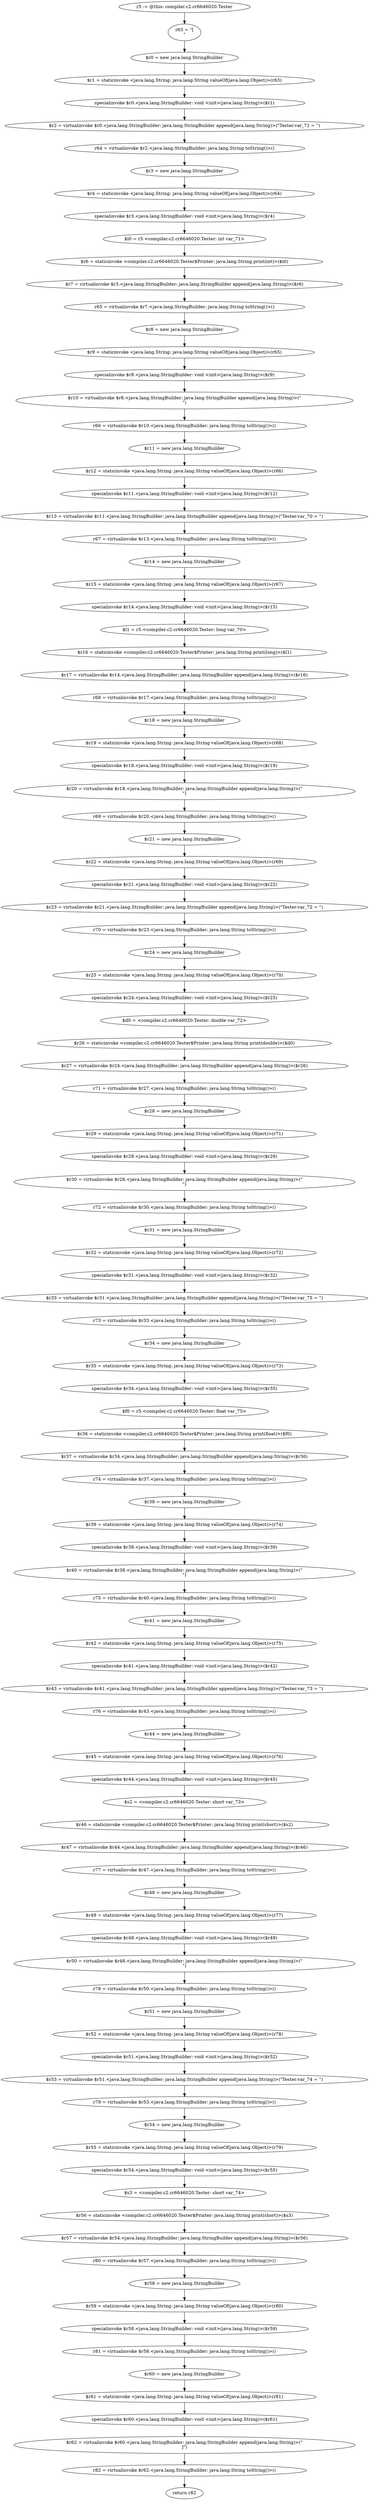 digraph "unitGraph" {
    "r5 := @this: compiler.c2.cr6646020.Tester"
    "r63 = \"[\n\""
    "$r0 = new java.lang.StringBuilder"
    "$r1 = staticinvoke <java.lang.String: java.lang.String valueOf(java.lang.Object)>(r63)"
    "specialinvoke $r0.<java.lang.StringBuilder: void <init>(java.lang.String)>($r1)"
    "$r2 = virtualinvoke $r0.<java.lang.StringBuilder: java.lang.StringBuilder append(java.lang.String)>(\"Tester.var_71 = \")"
    "r64 = virtualinvoke $r2.<java.lang.StringBuilder: java.lang.String toString()>()"
    "$r3 = new java.lang.StringBuilder"
    "$r4 = staticinvoke <java.lang.String: java.lang.String valueOf(java.lang.Object)>(r64)"
    "specialinvoke $r3.<java.lang.StringBuilder: void <init>(java.lang.String)>($r4)"
    "$i0 = r5.<compiler.c2.cr6646020.Tester: int var_71>"
    "$r6 = staticinvoke <compiler.c2.cr6646020.Tester$Printer: java.lang.String print(int)>($i0)"
    "$r7 = virtualinvoke $r3.<java.lang.StringBuilder: java.lang.StringBuilder append(java.lang.String)>($r6)"
    "r65 = virtualinvoke $r7.<java.lang.StringBuilder: java.lang.String toString()>()"
    "$r8 = new java.lang.StringBuilder"
    "$r9 = staticinvoke <java.lang.String: java.lang.String valueOf(java.lang.Object)>(r65)"
    "specialinvoke $r8.<java.lang.StringBuilder: void <init>(java.lang.String)>($r9)"
    "$r10 = virtualinvoke $r8.<java.lang.StringBuilder: java.lang.StringBuilder append(java.lang.String)>(\"\n\")"
    "r66 = virtualinvoke $r10.<java.lang.StringBuilder: java.lang.String toString()>()"
    "$r11 = new java.lang.StringBuilder"
    "$r12 = staticinvoke <java.lang.String: java.lang.String valueOf(java.lang.Object)>(r66)"
    "specialinvoke $r11.<java.lang.StringBuilder: void <init>(java.lang.String)>($r12)"
    "$r13 = virtualinvoke $r11.<java.lang.StringBuilder: java.lang.StringBuilder append(java.lang.String)>(\"Tester.var_70 = \")"
    "r67 = virtualinvoke $r13.<java.lang.StringBuilder: java.lang.String toString()>()"
    "$r14 = new java.lang.StringBuilder"
    "$r15 = staticinvoke <java.lang.String: java.lang.String valueOf(java.lang.Object)>(r67)"
    "specialinvoke $r14.<java.lang.StringBuilder: void <init>(java.lang.String)>($r15)"
    "$l1 = r5.<compiler.c2.cr6646020.Tester: long var_70>"
    "$r16 = staticinvoke <compiler.c2.cr6646020.Tester$Printer: java.lang.String print(long)>($l1)"
    "$r17 = virtualinvoke $r14.<java.lang.StringBuilder: java.lang.StringBuilder append(java.lang.String)>($r16)"
    "r68 = virtualinvoke $r17.<java.lang.StringBuilder: java.lang.String toString()>()"
    "$r18 = new java.lang.StringBuilder"
    "$r19 = staticinvoke <java.lang.String: java.lang.String valueOf(java.lang.Object)>(r68)"
    "specialinvoke $r18.<java.lang.StringBuilder: void <init>(java.lang.String)>($r19)"
    "$r20 = virtualinvoke $r18.<java.lang.StringBuilder: java.lang.StringBuilder append(java.lang.String)>(\"\n\")"
    "r69 = virtualinvoke $r20.<java.lang.StringBuilder: java.lang.String toString()>()"
    "$r21 = new java.lang.StringBuilder"
    "$r22 = staticinvoke <java.lang.String: java.lang.String valueOf(java.lang.Object)>(r69)"
    "specialinvoke $r21.<java.lang.StringBuilder: void <init>(java.lang.String)>($r22)"
    "$r23 = virtualinvoke $r21.<java.lang.StringBuilder: java.lang.StringBuilder append(java.lang.String)>(\"Tester.var_72 = \")"
    "r70 = virtualinvoke $r23.<java.lang.StringBuilder: java.lang.String toString()>()"
    "$r24 = new java.lang.StringBuilder"
    "$r25 = staticinvoke <java.lang.String: java.lang.String valueOf(java.lang.Object)>(r70)"
    "specialinvoke $r24.<java.lang.StringBuilder: void <init>(java.lang.String)>($r25)"
    "$d0 = <compiler.c2.cr6646020.Tester: double var_72>"
    "$r26 = staticinvoke <compiler.c2.cr6646020.Tester$Printer: java.lang.String print(double)>($d0)"
    "$r27 = virtualinvoke $r24.<java.lang.StringBuilder: java.lang.StringBuilder append(java.lang.String)>($r26)"
    "r71 = virtualinvoke $r27.<java.lang.StringBuilder: java.lang.String toString()>()"
    "$r28 = new java.lang.StringBuilder"
    "$r29 = staticinvoke <java.lang.String: java.lang.String valueOf(java.lang.Object)>(r71)"
    "specialinvoke $r28.<java.lang.StringBuilder: void <init>(java.lang.String)>($r29)"
    "$r30 = virtualinvoke $r28.<java.lang.StringBuilder: java.lang.StringBuilder append(java.lang.String)>(\"\n\")"
    "r72 = virtualinvoke $r30.<java.lang.StringBuilder: java.lang.String toString()>()"
    "$r31 = new java.lang.StringBuilder"
    "$r32 = staticinvoke <java.lang.String: java.lang.String valueOf(java.lang.Object)>(r72)"
    "specialinvoke $r31.<java.lang.StringBuilder: void <init>(java.lang.String)>($r32)"
    "$r33 = virtualinvoke $r31.<java.lang.StringBuilder: java.lang.StringBuilder append(java.lang.String)>(\"Tester.var_75 = \")"
    "r73 = virtualinvoke $r33.<java.lang.StringBuilder: java.lang.String toString()>()"
    "$r34 = new java.lang.StringBuilder"
    "$r35 = staticinvoke <java.lang.String: java.lang.String valueOf(java.lang.Object)>(r73)"
    "specialinvoke $r34.<java.lang.StringBuilder: void <init>(java.lang.String)>($r35)"
    "$f0 = r5.<compiler.c2.cr6646020.Tester: float var_75>"
    "$r36 = staticinvoke <compiler.c2.cr6646020.Tester$Printer: java.lang.String print(float)>($f0)"
    "$r37 = virtualinvoke $r34.<java.lang.StringBuilder: java.lang.StringBuilder append(java.lang.String)>($r36)"
    "r74 = virtualinvoke $r37.<java.lang.StringBuilder: java.lang.String toString()>()"
    "$r38 = new java.lang.StringBuilder"
    "$r39 = staticinvoke <java.lang.String: java.lang.String valueOf(java.lang.Object)>(r74)"
    "specialinvoke $r38.<java.lang.StringBuilder: void <init>(java.lang.String)>($r39)"
    "$r40 = virtualinvoke $r38.<java.lang.StringBuilder: java.lang.StringBuilder append(java.lang.String)>(\"\n\")"
    "r75 = virtualinvoke $r40.<java.lang.StringBuilder: java.lang.String toString()>()"
    "$r41 = new java.lang.StringBuilder"
    "$r42 = staticinvoke <java.lang.String: java.lang.String valueOf(java.lang.Object)>(r75)"
    "specialinvoke $r41.<java.lang.StringBuilder: void <init>(java.lang.String)>($r42)"
    "$r43 = virtualinvoke $r41.<java.lang.StringBuilder: java.lang.StringBuilder append(java.lang.String)>(\"Tester.var_73 = \")"
    "r76 = virtualinvoke $r43.<java.lang.StringBuilder: java.lang.String toString()>()"
    "$r44 = new java.lang.StringBuilder"
    "$r45 = staticinvoke <java.lang.String: java.lang.String valueOf(java.lang.Object)>(r76)"
    "specialinvoke $r44.<java.lang.StringBuilder: void <init>(java.lang.String)>($r45)"
    "$s2 = <compiler.c2.cr6646020.Tester: short var_73>"
    "$r46 = staticinvoke <compiler.c2.cr6646020.Tester$Printer: java.lang.String print(short)>($s2)"
    "$r47 = virtualinvoke $r44.<java.lang.StringBuilder: java.lang.StringBuilder append(java.lang.String)>($r46)"
    "r77 = virtualinvoke $r47.<java.lang.StringBuilder: java.lang.String toString()>()"
    "$r48 = new java.lang.StringBuilder"
    "$r49 = staticinvoke <java.lang.String: java.lang.String valueOf(java.lang.Object)>(r77)"
    "specialinvoke $r48.<java.lang.StringBuilder: void <init>(java.lang.String)>($r49)"
    "$r50 = virtualinvoke $r48.<java.lang.StringBuilder: java.lang.StringBuilder append(java.lang.String)>(\"\n\")"
    "r78 = virtualinvoke $r50.<java.lang.StringBuilder: java.lang.String toString()>()"
    "$r51 = new java.lang.StringBuilder"
    "$r52 = staticinvoke <java.lang.String: java.lang.String valueOf(java.lang.Object)>(r78)"
    "specialinvoke $r51.<java.lang.StringBuilder: void <init>(java.lang.String)>($r52)"
    "$r53 = virtualinvoke $r51.<java.lang.StringBuilder: java.lang.StringBuilder append(java.lang.String)>(\"Tester.var_74 = \")"
    "r79 = virtualinvoke $r53.<java.lang.StringBuilder: java.lang.String toString()>()"
    "$r54 = new java.lang.StringBuilder"
    "$r55 = staticinvoke <java.lang.String: java.lang.String valueOf(java.lang.Object)>(r79)"
    "specialinvoke $r54.<java.lang.StringBuilder: void <init>(java.lang.String)>($r55)"
    "$s3 = <compiler.c2.cr6646020.Tester: short var_74>"
    "$r56 = staticinvoke <compiler.c2.cr6646020.Tester$Printer: java.lang.String print(short)>($s3)"
    "$r57 = virtualinvoke $r54.<java.lang.StringBuilder: java.lang.StringBuilder append(java.lang.String)>($r56)"
    "r80 = virtualinvoke $r57.<java.lang.StringBuilder: java.lang.String toString()>()"
    "$r58 = new java.lang.StringBuilder"
    "$r59 = staticinvoke <java.lang.String: java.lang.String valueOf(java.lang.Object)>(r80)"
    "specialinvoke $r58.<java.lang.StringBuilder: void <init>(java.lang.String)>($r59)"
    "r81 = virtualinvoke $r58.<java.lang.StringBuilder: java.lang.String toString()>()"
    "$r60 = new java.lang.StringBuilder"
    "$r61 = staticinvoke <java.lang.String: java.lang.String valueOf(java.lang.Object)>(r81)"
    "specialinvoke $r60.<java.lang.StringBuilder: void <init>(java.lang.String)>($r61)"
    "$r62 = virtualinvoke $r60.<java.lang.StringBuilder: java.lang.StringBuilder append(java.lang.String)>(\"\n]\")"
    "r82 = virtualinvoke $r62.<java.lang.StringBuilder: java.lang.String toString()>()"
    "return r82"
    "r5 := @this: compiler.c2.cr6646020.Tester"->"r63 = \"[\n\"";
    "r63 = \"[\n\""->"$r0 = new java.lang.StringBuilder";
    "$r0 = new java.lang.StringBuilder"->"$r1 = staticinvoke <java.lang.String: java.lang.String valueOf(java.lang.Object)>(r63)";
    "$r1 = staticinvoke <java.lang.String: java.lang.String valueOf(java.lang.Object)>(r63)"->"specialinvoke $r0.<java.lang.StringBuilder: void <init>(java.lang.String)>($r1)";
    "specialinvoke $r0.<java.lang.StringBuilder: void <init>(java.lang.String)>($r1)"->"$r2 = virtualinvoke $r0.<java.lang.StringBuilder: java.lang.StringBuilder append(java.lang.String)>(\"Tester.var_71 = \")";
    "$r2 = virtualinvoke $r0.<java.lang.StringBuilder: java.lang.StringBuilder append(java.lang.String)>(\"Tester.var_71 = \")"->"r64 = virtualinvoke $r2.<java.lang.StringBuilder: java.lang.String toString()>()";
    "r64 = virtualinvoke $r2.<java.lang.StringBuilder: java.lang.String toString()>()"->"$r3 = new java.lang.StringBuilder";
    "$r3 = new java.lang.StringBuilder"->"$r4 = staticinvoke <java.lang.String: java.lang.String valueOf(java.lang.Object)>(r64)";
    "$r4 = staticinvoke <java.lang.String: java.lang.String valueOf(java.lang.Object)>(r64)"->"specialinvoke $r3.<java.lang.StringBuilder: void <init>(java.lang.String)>($r4)";
    "specialinvoke $r3.<java.lang.StringBuilder: void <init>(java.lang.String)>($r4)"->"$i0 = r5.<compiler.c2.cr6646020.Tester: int var_71>";
    "$i0 = r5.<compiler.c2.cr6646020.Tester: int var_71>"->"$r6 = staticinvoke <compiler.c2.cr6646020.Tester$Printer: java.lang.String print(int)>($i0)";
    "$r6 = staticinvoke <compiler.c2.cr6646020.Tester$Printer: java.lang.String print(int)>($i0)"->"$r7 = virtualinvoke $r3.<java.lang.StringBuilder: java.lang.StringBuilder append(java.lang.String)>($r6)";
    "$r7 = virtualinvoke $r3.<java.lang.StringBuilder: java.lang.StringBuilder append(java.lang.String)>($r6)"->"r65 = virtualinvoke $r7.<java.lang.StringBuilder: java.lang.String toString()>()";
    "r65 = virtualinvoke $r7.<java.lang.StringBuilder: java.lang.String toString()>()"->"$r8 = new java.lang.StringBuilder";
    "$r8 = new java.lang.StringBuilder"->"$r9 = staticinvoke <java.lang.String: java.lang.String valueOf(java.lang.Object)>(r65)";
    "$r9 = staticinvoke <java.lang.String: java.lang.String valueOf(java.lang.Object)>(r65)"->"specialinvoke $r8.<java.lang.StringBuilder: void <init>(java.lang.String)>($r9)";
    "specialinvoke $r8.<java.lang.StringBuilder: void <init>(java.lang.String)>($r9)"->"$r10 = virtualinvoke $r8.<java.lang.StringBuilder: java.lang.StringBuilder append(java.lang.String)>(\"\n\")";
    "$r10 = virtualinvoke $r8.<java.lang.StringBuilder: java.lang.StringBuilder append(java.lang.String)>(\"\n\")"->"r66 = virtualinvoke $r10.<java.lang.StringBuilder: java.lang.String toString()>()";
    "r66 = virtualinvoke $r10.<java.lang.StringBuilder: java.lang.String toString()>()"->"$r11 = new java.lang.StringBuilder";
    "$r11 = new java.lang.StringBuilder"->"$r12 = staticinvoke <java.lang.String: java.lang.String valueOf(java.lang.Object)>(r66)";
    "$r12 = staticinvoke <java.lang.String: java.lang.String valueOf(java.lang.Object)>(r66)"->"specialinvoke $r11.<java.lang.StringBuilder: void <init>(java.lang.String)>($r12)";
    "specialinvoke $r11.<java.lang.StringBuilder: void <init>(java.lang.String)>($r12)"->"$r13 = virtualinvoke $r11.<java.lang.StringBuilder: java.lang.StringBuilder append(java.lang.String)>(\"Tester.var_70 = \")";
    "$r13 = virtualinvoke $r11.<java.lang.StringBuilder: java.lang.StringBuilder append(java.lang.String)>(\"Tester.var_70 = \")"->"r67 = virtualinvoke $r13.<java.lang.StringBuilder: java.lang.String toString()>()";
    "r67 = virtualinvoke $r13.<java.lang.StringBuilder: java.lang.String toString()>()"->"$r14 = new java.lang.StringBuilder";
    "$r14 = new java.lang.StringBuilder"->"$r15 = staticinvoke <java.lang.String: java.lang.String valueOf(java.lang.Object)>(r67)";
    "$r15 = staticinvoke <java.lang.String: java.lang.String valueOf(java.lang.Object)>(r67)"->"specialinvoke $r14.<java.lang.StringBuilder: void <init>(java.lang.String)>($r15)";
    "specialinvoke $r14.<java.lang.StringBuilder: void <init>(java.lang.String)>($r15)"->"$l1 = r5.<compiler.c2.cr6646020.Tester: long var_70>";
    "$l1 = r5.<compiler.c2.cr6646020.Tester: long var_70>"->"$r16 = staticinvoke <compiler.c2.cr6646020.Tester$Printer: java.lang.String print(long)>($l1)";
    "$r16 = staticinvoke <compiler.c2.cr6646020.Tester$Printer: java.lang.String print(long)>($l1)"->"$r17 = virtualinvoke $r14.<java.lang.StringBuilder: java.lang.StringBuilder append(java.lang.String)>($r16)";
    "$r17 = virtualinvoke $r14.<java.lang.StringBuilder: java.lang.StringBuilder append(java.lang.String)>($r16)"->"r68 = virtualinvoke $r17.<java.lang.StringBuilder: java.lang.String toString()>()";
    "r68 = virtualinvoke $r17.<java.lang.StringBuilder: java.lang.String toString()>()"->"$r18 = new java.lang.StringBuilder";
    "$r18 = new java.lang.StringBuilder"->"$r19 = staticinvoke <java.lang.String: java.lang.String valueOf(java.lang.Object)>(r68)";
    "$r19 = staticinvoke <java.lang.String: java.lang.String valueOf(java.lang.Object)>(r68)"->"specialinvoke $r18.<java.lang.StringBuilder: void <init>(java.lang.String)>($r19)";
    "specialinvoke $r18.<java.lang.StringBuilder: void <init>(java.lang.String)>($r19)"->"$r20 = virtualinvoke $r18.<java.lang.StringBuilder: java.lang.StringBuilder append(java.lang.String)>(\"\n\")";
    "$r20 = virtualinvoke $r18.<java.lang.StringBuilder: java.lang.StringBuilder append(java.lang.String)>(\"\n\")"->"r69 = virtualinvoke $r20.<java.lang.StringBuilder: java.lang.String toString()>()";
    "r69 = virtualinvoke $r20.<java.lang.StringBuilder: java.lang.String toString()>()"->"$r21 = new java.lang.StringBuilder";
    "$r21 = new java.lang.StringBuilder"->"$r22 = staticinvoke <java.lang.String: java.lang.String valueOf(java.lang.Object)>(r69)";
    "$r22 = staticinvoke <java.lang.String: java.lang.String valueOf(java.lang.Object)>(r69)"->"specialinvoke $r21.<java.lang.StringBuilder: void <init>(java.lang.String)>($r22)";
    "specialinvoke $r21.<java.lang.StringBuilder: void <init>(java.lang.String)>($r22)"->"$r23 = virtualinvoke $r21.<java.lang.StringBuilder: java.lang.StringBuilder append(java.lang.String)>(\"Tester.var_72 = \")";
    "$r23 = virtualinvoke $r21.<java.lang.StringBuilder: java.lang.StringBuilder append(java.lang.String)>(\"Tester.var_72 = \")"->"r70 = virtualinvoke $r23.<java.lang.StringBuilder: java.lang.String toString()>()";
    "r70 = virtualinvoke $r23.<java.lang.StringBuilder: java.lang.String toString()>()"->"$r24 = new java.lang.StringBuilder";
    "$r24 = new java.lang.StringBuilder"->"$r25 = staticinvoke <java.lang.String: java.lang.String valueOf(java.lang.Object)>(r70)";
    "$r25 = staticinvoke <java.lang.String: java.lang.String valueOf(java.lang.Object)>(r70)"->"specialinvoke $r24.<java.lang.StringBuilder: void <init>(java.lang.String)>($r25)";
    "specialinvoke $r24.<java.lang.StringBuilder: void <init>(java.lang.String)>($r25)"->"$d0 = <compiler.c2.cr6646020.Tester: double var_72>";
    "$d0 = <compiler.c2.cr6646020.Tester: double var_72>"->"$r26 = staticinvoke <compiler.c2.cr6646020.Tester$Printer: java.lang.String print(double)>($d0)";
    "$r26 = staticinvoke <compiler.c2.cr6646020.Tester$Printer: java.lang.String print(double)>($d0)"->"$r27 = virtualinvoke $r24.<java.lang.StringBuilder: java.lang.StringBuilder append(java.lang.String)>($r26)";
    "$r27 = virtualinvoke $r24.<java.lang.StringBuilder: java.lang.StringBuilder append(java.lang.String)>($r26)"->"r71 = virtualinvoke $r27.<java.lang.StringBuilder: java.lang.String toString()>()";
    "r71 = virtualinvoke $r27.<java.lang.StringBuilder: java.lang.String toString()>()"->"$r28 = new java.lang.StringBuilder";
    "$r28 = new java.lang.StringBuilder"->"$r29 = staticinvoke <java.lang.String: java.lang.String valueOf(java.lang.Object)>(r71)";
    "$r29 = staticinvoke <java.lang.String: java.lang.String valueOf(java.lang.Object)>(r71)"->"specialinvoke $r28.<java.lang.StringBuilder: void <init>(java.lang.String)>($r29)";
    "specialinvoke $r28.<java.lang.StringBuilder: void <init>(java.lang.String)>($r29)"->"$r30 = virtualinvoke $r28.<java.lang.StringBuilder: java.lang.StringBuilder append(java.lang.String)>(\"\n\")";
    "$r30 = virtualinvoke $r28.<java.lang.StringBuilder: java.lang.StringBuilder append(java.lang.String)>(\"\n\")"->"r72 = virtualinvoke $r30.<java.lang.StringBuilder: java.lang.String toString()>()";
    "r72 = virtualinvoke $r30.<java.lang.StringBuilder: java.lang.String toString()>()"->"$r31 = new java.lang.StringBuilder";
    "$r31 = new java.lang.StringBuilder"->"$r32 = staticinvoke <java.lang.String: java.lang.String valueOf(java.lang.Object)>(r72)";
    "$r32 = staticinvoke <java.lang.String: java.lang.String valueOf(java.lang.Object)>(r72)"->"specialinvoke $r31.<java.lang.StringBuilder: void <init>(java.lang.String)>($r32)";
    "specialinvoke $r31.<java.lang.StringBuilder: void <init>(java.lang.String)>($r32)"->"$r33 = virtualinvoke $r31.<java.lang.StringBuilder: java.lang.StringBuilder append(java.lang.String)>(\"Tester.var_75 = \")";
    "$r33 = virtualinvoke $r31.<java.lang.StringBuilder: java.lang.StringBuilder append(java.lang.String)>(\"Tester.var_75 = \")"->"r73 = virtualinvoke $r33.<java.lang.StringBuilder: java.lang.String toString()>()";
    "r73 = virtualinvoke $r33.<java.lang.StringBuilder: java.lang.String toString()>()"->"$r34 = new java.lang.StringBuilder";
    "$r34 = new java.lang.StringBuilder"->"$r35 = staticinvoke <java.lang.String: java.lang.String valueOf(java.lang.Object)>(r73)";
    "$r35 = staticinvoke <java.lang.String: java.lang.String valueOf(java.lang.Object)>(r73)"->"specialinvoke $r34.<java.lang.StringBuilder: void <init>(java.lang.String)>($r35)";
    "specialinvoke $r34.<java.lang.StringBuilder: void <init>(java.lang.String)>($r35)"->"$f0 = r5.<compiler.c2.cr6646020.Tester: float var_75>";
    "$f0 = r5.<compiler.c2.cr6646020.Tester: float var_75>"->"$r36 = staticinvoke <compiler.c2.cr6646020.Tester$Printer: java.lang.String print(float)>($f0)";
    "$r36 = staticinvoke <compiler.c2.cr6646020.Tester$Printer: java.lang.String print(float)>($f0)"->"$r37 = virtualinvoke $r34.<java.lang.StringBuilder: java.lang.StringBuilder append(java.lang.String)>($r36)";
    "$r37 = virtualinvoke $r34.<java.lang.StringBuilder: java.lang.StringBuilder append(java.lang.String)>($r36)"->"r74 = virtualinvoke $r37.<java.lang.StringBuilder: java.lang.String toString()>()";
    "r74 = virtualinvoke $r37.<java.lang.StringBuilder: java.lang.String toString()>()"->"$r38 = new java.lang.StringBuilder";
    "$r38 = new java.lang.StringBuilder"->"$r39 = staticinvoke <java.lang.String: java.lang.String valueOf(java.lang.Object)>(r74)";
    "$r39 = staticinvoke <java.lang.String: java.lang.String valueOf(java.lang.Object)>(r74)"->"specialinvoke $r38.<java.lang.StringBuilder: void <init>(java.lang.String)>($r39)";
    "specialinvoke $r38.<java.lang.StringBuilder: void <init>(java.lang.String)>($r39)"->"$r40 = virtualinvoke $r38.<java.lang.StringBuilder: java.lang.StringBuilder append(java.lang.String)>(\"\n\")";
    "$r40 = virtualinvoke $r38.<java.lang.StringBuilder: java.lang.StringBuilder append(java.lang.String)>(\"\n\")"->"r75 = virtualinvoke $r40.<java.lang.StringBuilder: java.lang.String toString()>()";
    "r75 = virtualinvoke $r40.<java.lang.StringBuilder: java.lang.String toString()>()"->"$r41 = new java.lang.StringBuilder";
    "$r41 = new java.lang.StringBuilder"->"$r42 = staticinvoke <java.lang.String: java.lang.String valueOf(java.lang.Object)>(r75)";
    "$r42 = staticinvoke <java.lang.String: java.lang.String valueOf(java.lang.Object)>(r75)"->"specialinvoke $r41.<java.lang.StringBuilder: void <init>(java.lang.String)>($r42)";
    "specialinvoke $r41.<java.lang.StringBuilder: void <init>(java.lang.String)>($r42)"->"$r43 = virtualinvoke $r41.<java.lang.StringBuilder: java.lang.StringBuilder append(java.lang.String)>(\"Tester.var_73 = \")";
    "$r43 = virtualinvoke $r41.<java.lang.StringBuilder: java.lang.StringBuilder append(java.lang.String)>(\"Tester.var_73 = \")"->"r76 = virtualinvoke $r43.<java.lang.StringBuilder: java.lang.String toString()>()";
    "r76 = virtualinvoke $r43.<java.lang.StringBuilder: java.lang.String toString()>()"->"$r44 = new java.lang.StringBuilder";
    "$r44 = new java.lang.StringBuilder"->"$r45 = staticinvoke <java.lang.String: java.lang.String valueOf(java.lang.Object)>(r76)";
    "$r45 = staticinvoke <java.lang.String: java.lang.String valueOf(java.lang.Object)>(r76)"->"specialinvoke $r44.<java.lang.StringBuilder: void <init>(java.lang.String)>($r45)";
    "specialinvoke $r44.<java.lang.StringBuilder: void <init>(java.lang.String)>($r45)"->"$s2 = <compiler.c2.cr6646020.Tester: short var_73>";
    "$s2 = <compiler.c2.cr6646020.Tester: short var_73>"->"$r46 = staticinvoke <compiler.c2.cr6646020.Tester$Printer: java.lang.String print(short)>($s2)";
    "$r46 = staticinvoke <compiler.c2.cr6646020.Tester$Printer: java.lang.String print(short)>($s2)"->"$r47 = virtualinvoke $r44.<java.lang.StringBuilder: java.lang.StringBuilder append(java.lang.String)>($r46)";
    "$r47 = virtualinvoke $r44.<java.lang.StringBuilder: java.lang.StringBuilder append(java.lang.String)>($r46)"->"r77 = virtualinvoke $r47.<java.lang.StringBuilder: java.lang.String toString()>()";
    "r77 = virtualinvoke $r47.<java.lang.StringBuilder: java.lang.String toString()>()"->"$r48 = new java.lang.StringBuilder";
    "$r48 = new java.lang.StringBuilder"->"$r49 = staticinvoke <java.lang.String: java.lang.String valueOf(java.lang.Object)>(r77)";
    "$r49 = staticinvoke <java.lang.String: java.lang.String valueOf(java.lang.Object)>(r77)"->"specialinvoke $r48.<java.lang.StringBuilder: void <init>(java.lang.String)>($r49)";
    "specialinvoke $r48.<java.lang.StringBuilder: void <init>(java.lang.String)>($r49)"->"$r50 = virtualinvoke $r48.<java.lang.StringBuilder: java.lang.StringBuilder append(java.lang.String)>(\"\n\")";
    "$r50 = virtualinvoke $r48.<java.lang.StringBuilder: java.lang.StringBuilder append(java.lang.String)>(\"\n\")"->"r78 = virtualinvoke $r50.<java.lang.StringBuilder: java.lang.String toString()>()";
    "r78 = virtualinvoke $r50.<java.lang.StringBuilder: java.lang.String toString()>()"->"$r51 = new java.lang.StringBuilder";
    "$r51 = new java.lang.StringBuilder"->"$r52 = staticinvoke <java.lang.String: java.lang.String valueOf(java.lang.Object)>(r78)";
    "$r52 = staticinvoke <java.lang.String: java.lang.String valueOf(java.lang.Object)>(r78)"->"specialinvoke $r51.<java.lang.StringBuilder: void <init>(java.lang.String)>($r52)";
    "specialinvoke $r51.<java.lang.StringBuilder: void <init>(java.lang.String)>($r52)"->"$r53 = virtualinvoke $r51.<java.lang.StringBuilder: java.lang.StringBuilder append(java.lang.String)>(\"Tester.var_74 = \")";
    "$r53 = virtualinvoke $r51.<java.lang.StringBuilder: java.lang.StringBuilder append(java.lang.String)>(\"Tester.var_74 = \")"->"r79 = virtualinvoke $r53.<java.lang.StringBuilder: java.lang.String toString()>()";
    "r79 = virtualinvoke $r53.<java.lang.StringBuilder: java.lang.String toString()>()"->"$r54 = new java.lang.StringBuilder";
    "$r54 = new java.lang.StringBuilder"->"$r55 = staticinvoke <java.lang.String: java.lang.String valueOf(java.lang.Object)>(r79)";
    "$r55 = staticinvoke <java.lang.String: java.lang.String valueOf(java.lang.Object)>(r79)"->"specialinvoke $r54.<java.lang.StringBuilder: void <init>(java.lang.String)>($r55)";
    "specialinvoke $r54.<java.lang.StringBuilder: void <init>(java.lang.String)>($r55)"->"$s3 = <compiler.c2.cr6646020.Tester: short var_74>";
    "$s3 = <compiler.c2.cr6646020.Tester: short var_74>"->"$r56 = staticinvoke <compiler.c2.cr6646020.Tester$Printer: java.lang.String print(short)>($s3)";
    "$r56 = staticinvoke <compiler.c2.cr6646020.Tester$Printer: java.lang.String print(short)>($s3)"->"$r57 = virtualinvoke $r54.<java.lang.StringBuilder: java.lang.StringBuilder append(java.lang.String)>($r56)";
    "$r57 = virtualinvoke $r54.<java.lang.StringBuilder: java.lang.StringBuilder append(java.lang.String)>($r56)"->"r80 = virtualinvoke $r57.<java.lang.StringBuilder: java.lang.String toString()>()";
    "r80 = virtualinvoke $r57.<java.lang.StringBuilder: java.lang.String toString()>()"->"$r58 = new java.lang.StringBuilder";
    "$r58 = new java.lang.StringBuilder"->"$r59 = staticinvoke <java.lang.String: java.lang.String valueOf(java.lang.Object)>(r80)";
    "$r59 = staticinvoke <java.lang.String: java.lang.String valueOf(java.lang.Object)>(r80)"->"specialinvoke $r58.<java.lang.StringBuilder: void <init>(java.lang.String)>($r59)";
    "specialinvoke $r58.<java.lang.StringBuilder: void <init>(java.lang.String)>($r59)"->"r81 = virtualinvoke $r58.<java.lang.StringBuilder: java.lang.String toString()>()";
    "r81 = virtualinvoke $r58.<java.lang.StringBuilder: java.lang.String toString()>()"->"$r60 = new java.lang.StringBuilder";
    "$r60 = new java.lang.StringBuilder"->"$r61 = staticinvoke <java.lang.String: java.lang.String valueOf(java.lang.Object)>(r81)";
    "$r61 = staticinvoke <java.lang.String: java.lang.String valueOf(java.lang.Object)>(r81)"->"specialinvoke $r60.<java.lang.StringBuilder: void <init>(java.lang.String)>($r61)";
    "specialinvoke $r60.<java.lang.StringBuilder: void <init>(java.lang.String)>($r61)"->"$r62 = virtualinvoke $r60.<java.lang.StringBuilder: java.lang.StringBuilder append(java.lang.String)>(\"\n]\")";
    "$r62 = virtualinvoke $r60.<java.lang.StringBuilder: java.lang.StringBuilder append(java.lang.String)>(\"\n]\")"->"r82 = virtualinvoke $r62.<java.lang.StringBuilder: java.lang.String toString()>()";
    "r82 = virtualinvoke $r62.<java.lang.StringBuilder: java.lang.String toString()>()"->"return r82";
}

